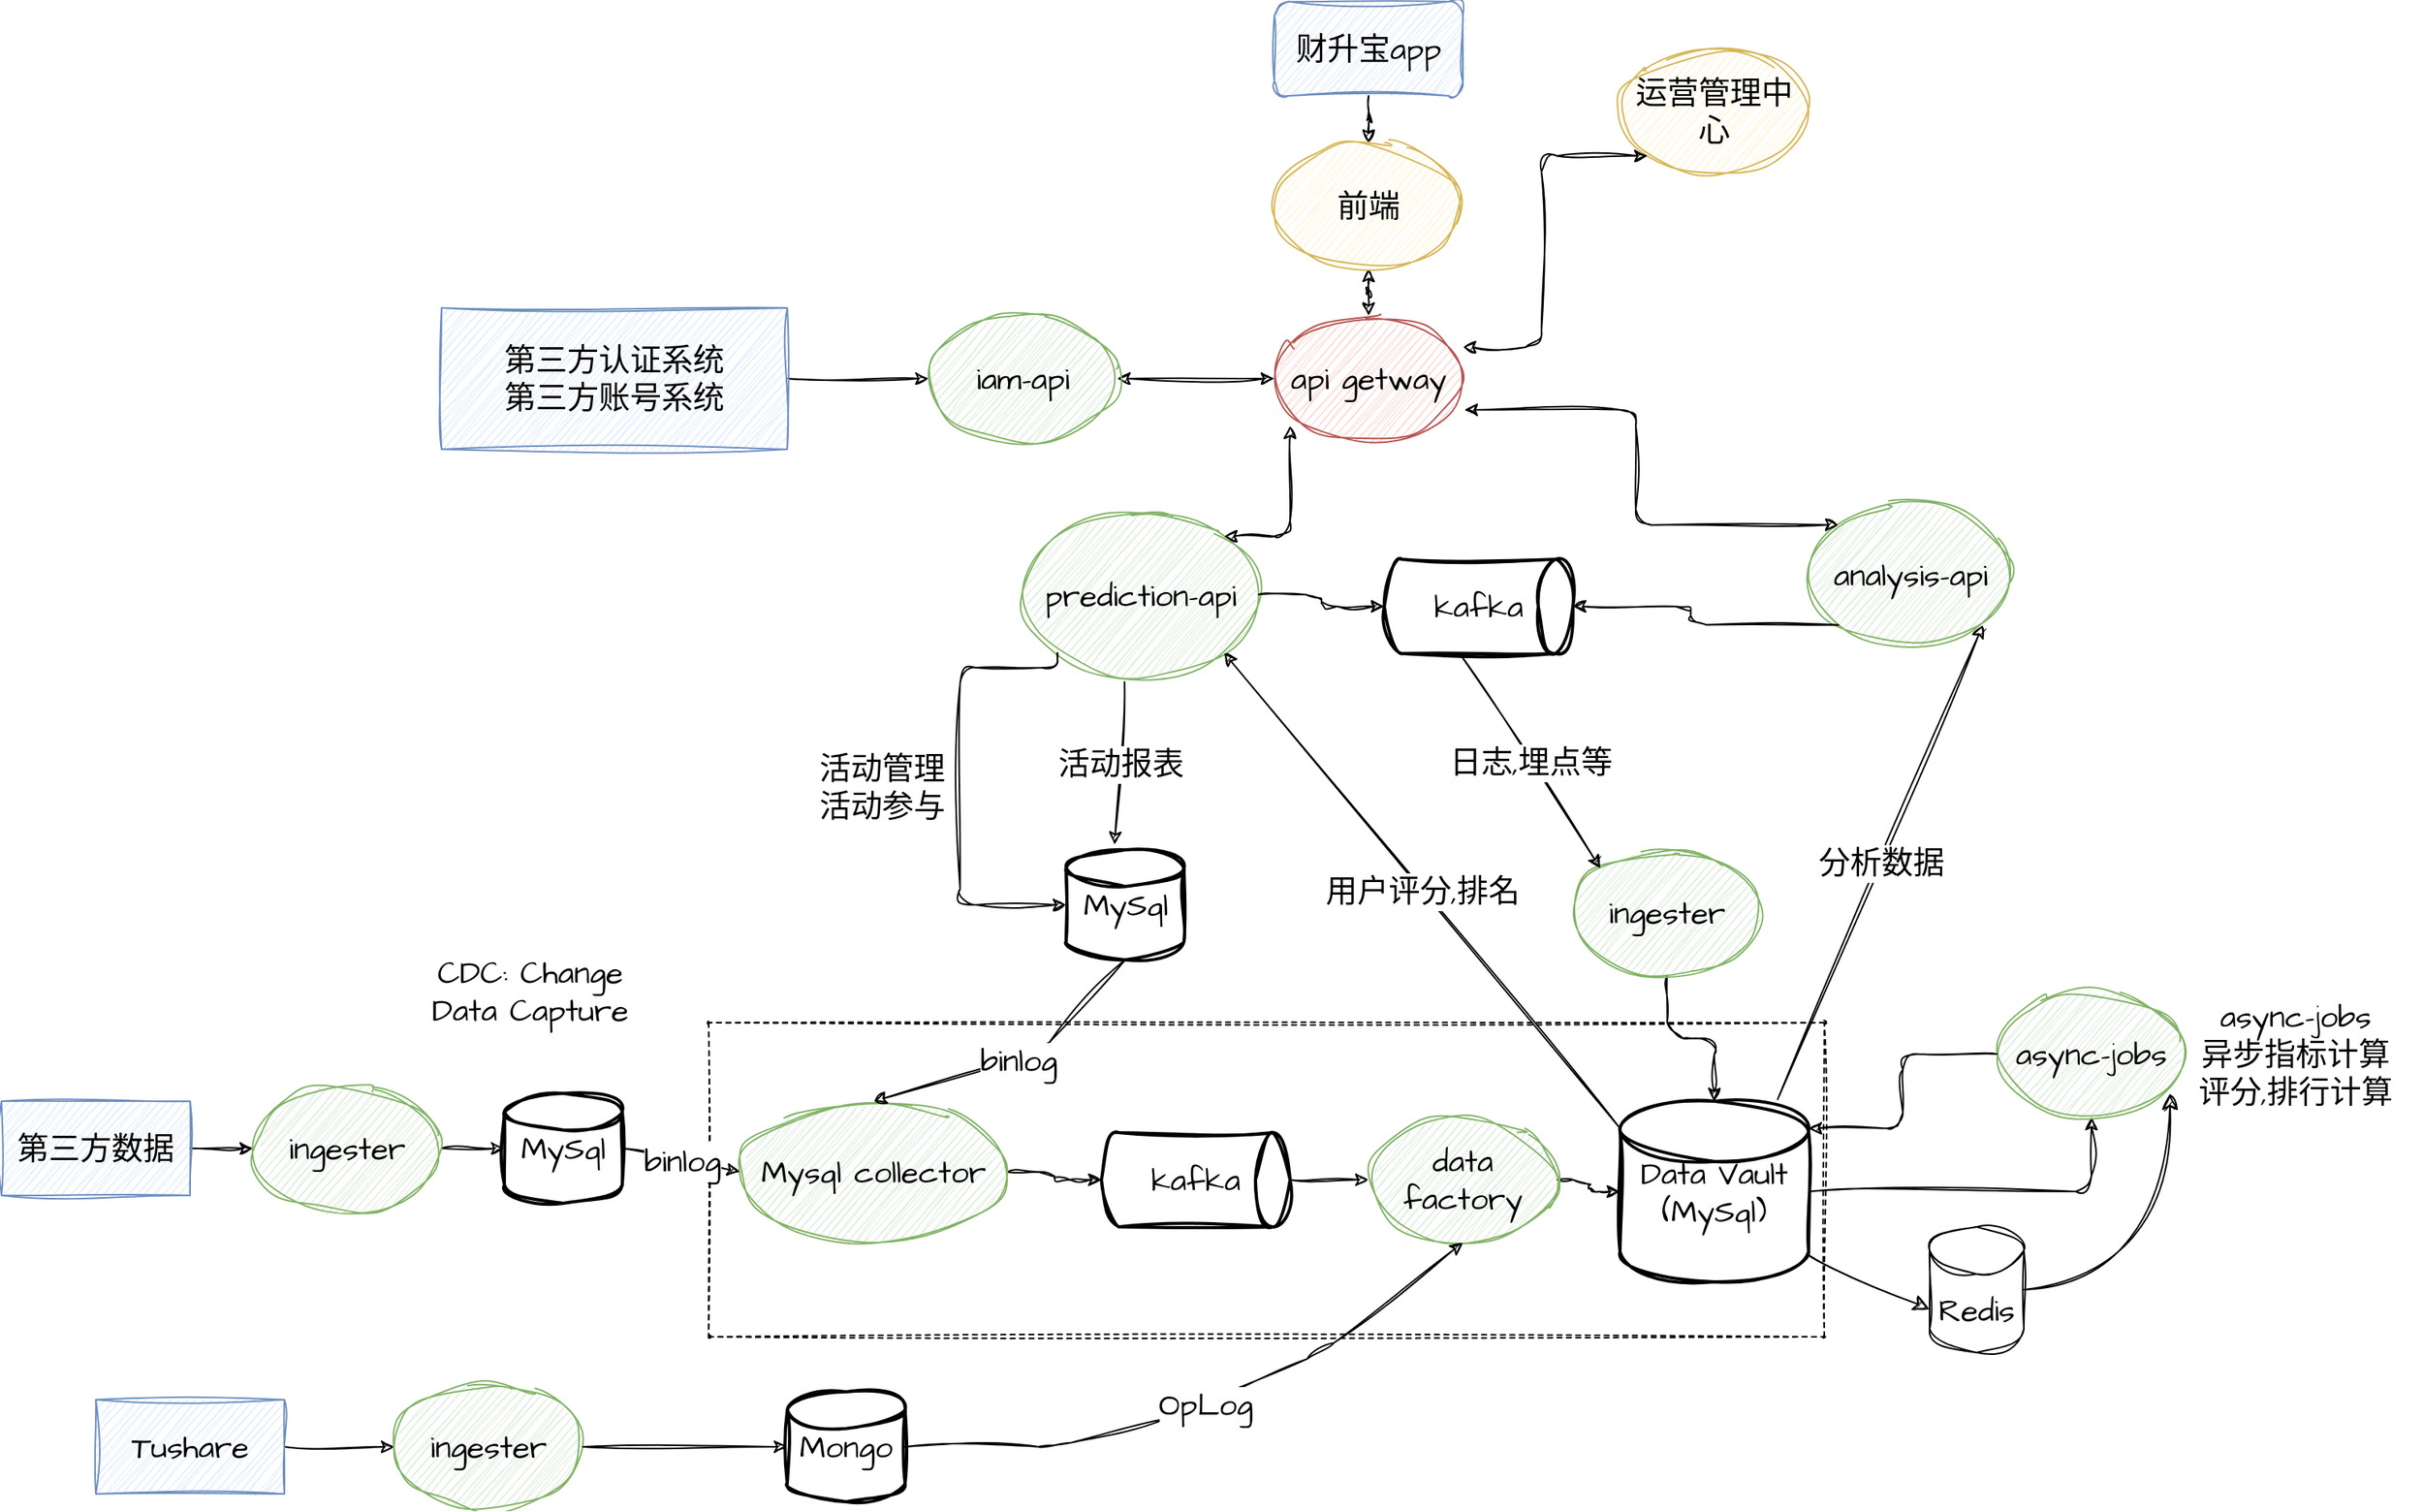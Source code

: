 <mxfile version="24.0.0" type="github">
  <diagram name="第 1 页" id="CqfJpMXLUFQ-ktBWdgsW">
    <mxGraphModel dx="2261" dy="746" grid="1" gridSize="10" guides="1" tooltips="1" connect="1" arrows="1" fold="1" page="1" pageScale="1" pageWidth="827" pageHeight="1169" math="0" shadow="0">
      <root>
        <mxCell id="0" />
        <mxCell id="1" parent="0" />
        <mxCell id="CY7bn2U5G2FyL865CAwu-35" value="" style="edgeStyle=orthogonalEdgeStyle;rounded=1;sketch=1;hachureGap=4;jiggle=2;curveFitting=1;orthogonalLoop=1;jettySize=auto;html=1;fontFamily=Architects Daughter;fontSource=https%3A%2F%2Ffonts.googleapis.com%2Fcss%3Ffamily%3DArchitects%2BDaughter;fontSize=16;" parent="1" source="CY7bn2U5G2FyL865CAwu-28" target="CY7bn2U5G2FyL865CAwu-29" edge="1">
          <mxGeometry relative="1" as="geometry" />
        </mxCell>
        <mxCell id="CY7bn2U5G2FyL865CAwu-28" value="财升宝app" style="rounded=1;whiteSpace=wrap;html=1;sketch=1;hachureGap=4;jiggle=2;curveFitting=1;fontFamily=Architects Daughter;fontSource=https%3A%2F%2Ffonts.googleapis.com%2Fcss%3Ffamily%3DArchitects%2BDaughter;fontSize=20;fillColor=#dae8fc;strokeColor=#6c8ebf;" parent="1" vertex="1">
          <mxGeometry x="350" y="250" width="120" height="60" as="geometry" />
        </mxCell>
        <mxCell id="CY7bn2U5G2FyL865CAwu-36" value="" style="edgeStyle=orthogonalEdgeStyle;rounded=1;sketch=1;hachureGap=4;jiggle=2;curveFitting=1;orthogonalLoop=1;jettySize=auto;html=1;fontFamily=Architects Daughter;fontSource=https%3A%2F%2Ffonts.googleapis.com%2Fcss%3Ffamily%3DArchitects%2BDaughter;fontSize=16;startArrow=classic;startFill=1;" parent="1" source="CY7bn2U5G2FyL865CAwu-29" target="CY7bn2U5G2FyL865CAwu-32" edge="1">
          <mxGeometry relative="1" as="geometry" />
        </mxCell>
        <mxCell id="CY7bn2U5G2FyL865CAwu-29" value="前端" style="ellipse;whiteSpace=wrap;html=1;rounded=1;sketch=1;hachureGap=4;jiggle=2;curveFitting=1;fontFamily=Architects Daughter;fontSource=https%3A%2F%2Ffonts.googleapis.com%2Fcss%3Ffamily%3DArchitects%2BDaughter;fontSize=20;fillColor=#fff2cc;strokeColor=#d6b656;" parent="1" vertex="1">
          <mxGeometry x="350" y="340" width="120" height="80" as="geometry" />
        </mxCell>
        <mxCell id="CY7bn2U5G2FyL865CAwu-32" value="api getway" style="ellipse;whiteSpace=wrap;html=1;rounded=1;sketch=1;hachureGap=4;jiggle=2;curveFitting=1;fontFamily=Architects Daughter;fontSource=https%3A%2F%2Ffonts.googleapis.com%2Fcss%3Ffamily%3DArchitects%2BDaughter;fontSize=20;fillColor=#f8cecc;strokeColor=#b85450;" parent="1" vertex="1">
          <mxGeometry x="350" y="450" width="120" height="80" as="geometry" />
        </mxCell>
        <mxCell id="CY7bn2U5G2FyL865CAwu-33" value="运营管理中心" style="ellipse;whiteSpace=wrap;html=1;rounded=1;sketch=1;hachureGap=4;jiggle=2;curveFitting=1;fontFamily=Architects Daughter;fontSource=https%3A%2F%2Ffonts.googleapis.com%2Fcss%3Ffamily%3DArchitects%2BDaughter;fontSize=20;fillColor=#fff2cc;strokeColor=#d6b656;" parent="1" vertex="1">
          <mxGeometry x="570" y="280" width="120" height="80" as="geometry" />
        </mxCell>
        <mxCell id="CY7bn2U5G2FyL865CAwu-37" style="edgeStyle=orthogonalEdgeStyle;rounded=1;sketch=1;hachureGap=4;jiggle=2;curveFitting=1;orthogonalLoop=1;jettySize=auto;html=1;exitX=0;exitY=1;exitDx=0;exitDy=0;entryX=1;entryY=0.25;entryDx=0;entryDy=0;entryPerimeter=0;fontFamily=Architects Daughter;fontSource=https%3A%2F%2Ffonts.googleapis.com%2Fcss%3Ffamily%3DArchitects%2BDaughter;fontSize=16;startArrow=classic;startFill=1;" parent="1" source="CY7bn2U5G2FyL865CAwu-33" target="CY7bn2U5G2FyL865CAwu-32" edge="1">
          <mxGeometry relative="1" as="geometry" />
        </mxCell>
        <mxCell id="CY7bn2U5G2FyL865CAwu-39" value="" style="edgeStyle=orthogonalEdgeStyle;rounded=1;sketch=1;hachureGap=4;jiggle=2;curveFitting=1;orthogonalLoop=1;jettySize=auto;html=1;fontFamily=Architects Daughter;fontSource=https%3A%2F%2Ffonts.googleapis.com%2Fcss%3Ffamily%3DArchitects%2BDaughter;fontSize=16;startArrow=classic;startFill=1;" parent="1" source="CY7bn2U5G2FyL865CAwu-38" target="CY7bn2U5G2FyL865CAwu-32" edge="1">
          <mxGeometry relative="1" as="geometry" />
        </mxCell>
        <mxCell id="CY7bn2U5G2FyL865CAwu-38" value="iam-api" style="ellipse;whiteSpace=wrap;html=1;rounded=1;sketch=1;hachureGap=4;jiggle=2;curveFitting=1;fontFamily=Architects Daughter;fontSource=https%3A%2F%2Ffonts.googleapis.com%2Fcss%3Ffamily%3DArchitects%2BDaughter;fontSize=20;fillColor=#d5e8d4;strokeColor=#82b366;" parent="1" vertex="1">
          <mxGeometry x="130" y="450" width="120" height="80" as="geometry" />
        </mxCell>
        <mxCell id="CY7bn2U5G2FyL865CAwu-41" value="" style="edgeStyle=orthogonalEdgeStyle;rounded=1;sketch=1;hachureGap=4;jiggle=2;curveFitting=1;orthogonalLoop=1;jettySize=auto;html=1;fontFamily=Architects Daughter;fontSource=https%3A%2F%2Ffonts.googleapis.com%2Fcss%3Ffamily%3DArchitects%2BDaughter;fontSize=16;" parent="1" source="CY7bn2U5G2FyL865CAwu-40" target="CY7bn2U5G2FyL865CAwu-38" edge="1">
          <mxGeometry relative="1" as="geometry" />
        </mxCell>
        <mxCell id="CY7bn2U5G2FyL865CAwu-40" value="第三方认证系统&lt;br&gt;第三方账号系统" style="rounded=0;whiteSpace=wrap;html=1;sketch=1;hachureGap=4;jiggle=2;curveFitting=1;fontFamily=Architects Daughter;fontSource=https%3A%2F%2Ffonts.googleapis.com%2Fcss%3Ffamily%3DArchitects%2BDaughter;fontSize=20;fillColor=#dae8fc;strokeColor=#6c8ebf;" parent="1" vertex="1">
          <mxGeometry x="-180" y="445" width="220" height="90" as="geometry" />
        </mxCell>
        <mxCell id="CY7bn2U5G2FyL865CAwu-42" value="prediction-api" style="ellipse;whiteSpace=wrap;html=1;rounded=1;sketch=1;hachureGap=4;jiggle=2;curveFitting=1;fontFamily=Architects Daughter;fontSource=https%3A%2F%2Ffonts.googleapis.com%2Fcss%3Ffamily%3DArchitects%2BDaughter;fontSize=20;fillColor=#d5e8d4;strokeColor=#82b366;" parent="1" vertex="1">
          <mxGeometry x="190" y="575" width="150" height="105" as="geometry" />
        </mxCell>
        <mxCell id="CY7bn2U5G2FyL865CAwu-43" style="edgeStyle=orthogonalEdgeStyle;rounded=1;sketch=1;hachureGap=4;jiggle=2;curveFitting=1;orthogonalLoop=1;jettySize=auto;html=1;exitX=1;exitY=0;exitDx=0;exitDy=0;entryX=0.083;entryY=0.875;entryDx=0;entryDy=0;entryPerimeter=0;fontFamily=Architects Daughter;fontSource=https%3A%2F%2Ffonts.googleapis.com%2Fcss%3Ffamily%3DArchitects%2BDaughter;fontSize=16;startArrow=classic;startFill=1;" parent="1" source="CY7bn2U5G2FyL865CAwu-42" target="CY7bn2U5G2FyL865CAwu-32" edge="1">
          <mxGeometry relative="1" as="geometry" />
        </mxCell>
        <mxCell id="CY7bn2U5G2FyL865CAwu-47" value="MySql" style="strokeWidth=2;html=1;shape=mxgraph.flowchart.database;whiteSpace=wrap;rounded=1;sketch=1;hachureGap=4;jiggle=2;curveFitting=1;fontFamily=Architects Daughter;fontSource=https%3A%2F%2Ffonts.googleapis.com%2Fcss%3Ffamily%3DArchitects%2BDaughter;fontSize=20;" parent="1" vertex="1">
          <mxGeometry x="217.5" y="790" width="75" height="70" as="geometry" />
        </mxCell>
        <mxCell id="CY7bn2U5G2FyL865CAwu-50" value="" style="endArrow=classic;html=1;rounded=1;sketch=1;hachureGap=4;jiggle=2;curveFitting=1;fontFamily=Architects Daughter;fontSource=https%3A%2F%2Ffonts.googleapis.com%2Fcss%3Ffamily%3DArchitects%2BDaughter;fontSize=16;exitX=0.431;exitY=1.03;exitDx=0;exitDy=0;exitPerimeter=0;entryX=0.411;entryY=-0.046;entryDx=0;entryDy=0;entryPerimeter=0;" parent="1" source="CY7bn2U5G2FyL865CAwu-42" target="CY7bn2U5G2FyL865CAwu-47" edge="1">
          <mxGeometry relative="1" as="geometry">
            <mxPoint x="260" y="750" as="sourcePoint" />
            <mxPoint x="360" y="750" as="targetPoint" />
          </mxGeometry>
        </mxCell>
        <mxCell id="CY7bn2U5G2FyL865CAwu-51" value="活动报表" style="edgeLabel;resizable=0;html=1;align=center;verticalAlign=middle;rounded=1;sketch=1;hachureGap=4;jiggle=2;curveFitting=1;fontFamily=Architects Daughter;fontSource=https%3A%2F%2Ffonts.googleapis.com%2Fcss%3Ffamily%3DArchitects%2BDaughter;fontSize=20;" parent="CY7bn2U5G2FyL865CAwu-50" connectable="0" vertex="1">
          <mxGeometry relative="1" as="geometry" />
        </mxCell>
        <mxCell id="CY7bn2U5G2FyL865CAwu-54" style="edgeStyle=orthogonalEdgeStyle;rounded=1;sketch=1;hachureGap=4;jiggle=2;curveFitting=1;orthogonalLoop=1;jettySize=auto;html=1;exitX=0;exitY=1;exitDx=0;exitDy=0;entryX=0;entryY=0.5;entryDx=0;entryDy=0;entryPerimeter=0;fontFamily=Architects Daughter;fontSource=https%3A%2F%2Ffonts.googleapis.com%2Fcss%3Ffamily%3DArchitects%2BDaughter;fontSize=16;" parent="1" source="CY7bn2U5G2FyL865CAwu-42" target="CY7bn2U5G2FyL865CAwu-47" edge="1">
          <mxGeometry relative="1" as="geometry">
            <Array as="points">
              <mxPoint x="150" y="674" />
              <mxPoint x="150" y="825" />
            </Array>
          </mxGeometry>
        </mxCell>
        <mxCell id="CY7bn2U5G2FyL865CAwu-56" value="活动管理&lt;br&gt;活动参与" style="text;html=1;align=center;verticalAlign=middle;resizable=0;points=[];autosize=1;strokeColor=none;fillColor=none;fontSize=20;fontFamily=Architects Daughter;" parent="1" vertex="1">
          <mxGeometry x="50" y="720" width="100" height="60" as="geometry" />
        </mxCell>
        <mxCell id="abPBU4a1Cd3nzpU-o9RT-21" value="" style="edgeStyle=orthogonalEdgeStyle;rounded=1;sketch=1;hachureGap=4;jiggle=2;curveFitting=1;orthogonalLoop=1;jettySize=auto;html=1;fontFamily=Architects Daughter;fontSource=https%3A%2F%2Ffonts.googleapis.com%2Fcss%3Ffamily%3DArchitects%2BDaughter;fontSize=16;" parent="1" source="CY7bn2U5G2FyL865CAwu-57" target="CY7bn2U5G2FyL865CAwu-59" edge="1">
          <mxGeometry relative="1" as="geometry" />
        </mxCell>
        <mxCell id="CY7bn2U5G2FyL865CAwu-57" value="Mysql&amp;nbsp;collector" style="ellipse;whiteSpace=wrap;html=1;rounded=1;sketch=1;hachureGap=4;jiggle=2;curveFitting=1;fontFamily=Architects Daughter;fontSource=https%3A%2F%2Ffonts.googleapis.com%2Fcss%3Ffamily%3DArchitects%2BDaughter;fontSize=20;fillColor=#d5e8d4;strokeColor=#82b366;" parent="1" vertex="1">
          <mxGeometry x="10" y="950" width="170" height="90" as="geometry" />
        </mxCell>
        <mxCell id="abPBU4a1Cd3nzpU-o9RT-23" value="" style="edgeStyle=orthogonalEdgeStyle;rounded=1;sketch=1;hachureGap=4;jiggle=2;curveFitting=1;orthogonalLoop=1;jettySize=auto;html=1;fontFamily=Architects Daughter;fontSource=https%3A%2F%2Ffonts.googleapis.com%2Fcss%3Ffamily%3DArchitects%2BDaughter;fontSize=16;" parent="1" source="CY7bn2U5G2FyL865CAwu-58" target="CY7bn2U5G2FyL865CAwu-60" edge="1">
          <mxGeometry relative="1" as="geometry" />
        </mxCell>
        <mxCell id="CY7bn2U5G2FyL865CAwu-58" value="data factory" style="ellipse;whiteSpace=wrap;html=1;rounded=1;sketch=1;hachureGap=4;jiggle=2;curveFitting=1;fontFamily=Architects Daughter;fontSource=https%3A%2F%2Ffonts.googleapis.com%2Fcss%3Ffamily%3DArchitects%2BDaughter;fontSize=20;fillColor=#d5e8d4;strokeColor=#82b366;" parent="1" vertex="1">
          <mxGeometry x="410" y="960" width="120" height="80" as="geometry" />
        </mxCell>
        <mxCell id="abPBU4a1Cd3nzpU-o9RT-22" value="" style="edgeStyle=orthogonalEdgeStyle;rounded=1;sketch=1;hachureGap=4;jiggle=2;curveFitting=1;orthogonalLoop=1;jettySize=auto;html=1;fontFamily=Architects Daughter;fontSource=https%3A%2F%2Ffonts.googleapis.com%2Fcss%3Ffamily%3DArchitects%2BDaughter;fontSize=16;" parent="1" source="CY7bn2U5G2FyL865CAwu-59" target="CY7bn2U5G2FyL865CAwu-58" edge="1">
          <mxGeometry relative="1" as="geometry" />
        </mxCell>
        <mxCell id="CY7bn2U5G2FyL865CAwu-59" value="kafka" style="strokeWidth=2;html=1;shape=mxgraph.flowchart.direct_data;whiteSpace=wrap;rounded=1;sketch=1;hachureGap=4;jiggle=2;curveFitting=1;fontFamily=Architects Daughter;fontSource=https%3A%2F%2Ffonts.googleapis.com%2Fcss%3Ffamily%3DArchitects%2BDaughter;fontSize=20;" parent="1" vertex="1">
          <mxGeometry x="240" y="970" width="120" height="60" as="geometry" />
        </mxCell>
        <mxCell id="abPBU4a1Cd3nzpU-o9RT-25" style="edgeStyle=orthogonalEdgeStyle;rounded=1;sketch=1;hachureGap=4;jiggle=2;curveFitting=1;orthogonalLoop=1;jettySize=auto;html=1;entryX=0.5;entryY=1;entryDx=0;entryDy=0;fontFamily=Architects Daughter;fontSource=https%3A%2F%2Ffonts.googleapis.com%2Fcss%3Ffamily%3DArchitects%2BDaughter;fontSize=16;" parent="1" source="CY7bn2U5G2FyL865CAwu-60" target="CY7bn2U5G2FyL865CAwu-61" edge="1">
          <mxGeometry relative="1" as="geometry" />
        </mxCell>
        <mxCell id="CY7bn2U5G2FyL865CAwu-61" value="async-jobs" style="ellipse;whiteSpace=wrap;html=1;rounded=1;sketch=1;hachureGap=4;jiggle=2;curveFitting=1;fontFamily=Architects Daughter;fontSource=https%3A%2F%2Ffonts.googleapis.com%2Fcss%3Ffamily%3DArchitects%2BDaughter;fontSize=20;fillColor=#d5e8d4;strokeColor=#82b366;" parent="1" vertex="1">
          <mxGeometry x="810" y="880" width="120" height="80" as="geometry" />
        </mxCell>
        <mxCell id="abPBU4a1Cd3nzpU-o9RT-1" value="" style="edgeStyle=orthogonalEdgeStyle;rounded=1;sketch=1;hachureGap=4;jiggle=2;curveFitting=1;orthogonalLoop=1;jettySize=auto;html=1;fontFamily=Architects Daughter;fontSource=https%3A%2F%2Ffonts.googleapis.com%2Fcss%3Ffamily%3DArchitects%2BDaughter;fontSize=16;" parent="1" source="CY7bn2U5G2FyL865CAwu-63" target="CY7bn2U5G2FyL865CAwu-65" edge="1">
          <mxGeometry relative="1" as="geometry" />
        </mxCell>
        <mxCell id="CY7bn2U5G2FyL865CAwu-63" value="第三方数据" style="rounded=0;whiteSpace=wrap;html=1;sketch=1;hachureGap=4;jiggle=2;curveFitting=1;fontFamily=Architects Daughter;fontSource=https%3A%2F%2Ffonts.googleapis.com%2Fcss%3Ffamily%3DArchitects%2BDaughter;fontSize=20;fillColor=#dae8fc;strokeColor=#6c8ebf;" parent="1" vertex="1">
          <mxGeometry x="-460" y="950" width="120" height="60" as="geometry" />
        </mxCell>
        <mxCell id="abPBU4a1Cd3nzpU-o9RT-3" value="" style="edgeStyle=orthogonalEdgeStyle;rounded=1;sketch=1;hachureGap=4;jiggle=2;curveFitting=1;orthogonalLoop=1;jettySize=auto;html=1;fontFamily=Architects Daughter;fontSource=https%3A%2F%2Ffonts.googleapis.com%2Fcss%3Ffamily%3DArchitects%2BDaughter;fontSize=16;" parent="1" source="CY7bn2U5G2FyL865CAwu-64" target="CY7bn2U5G2FyL865CAwu-66" edge="1">
          <mxGeometry relative="1" as="geometry" />
        </mxCell>
        <mxCell id="CY7bn2U5G2FyL865CAwu-64" value="Tushare" style="rounded=0;whiteSpace=wrap;html=1;sketch=1;hachureGap=4;jiggle=2;curveFitting=1;fontFamily=Architects Daughter;fontSource=https%3A%2F%2Ffonts.googleapis.com%2Fcss%3Ffamily%3DArchitects%2BDaughter;fontSize=20;fillColor=#dae8fc;strokeColor=#6c8ebf;" parent="1" vertex="1">
          <mxGeometry x="-400" y="1140" width="120" height="60" as="geometry" />
        </mxCell>
        <mxCell id="abPBU4a1Cd3nzpU-o9RT-2" value="" style="edgeStyle=orthogonalEdgeStyle;rounded=1;sketch=1;hachureGap=4;jiggle=2;curveFitting=1;orthogonalLoop=1;jettySize=auto;html=1;fontFamily=Architects Daughter;fontSource=https%3A%2F%2Ffonts.googleapis.com%2Fcss%3Ffamily%3DArchitects%2BDaughter;fontSize=16;" parent="1" source="CY7bn2U5G2FyL865CAwu-65" target="CY7bn2U5G2FyL865CAwu-67" edge="1">
          <mxGeometry relative="1" as="geometry" />
        </mxCell>
        <mxCell id="CY7bn2U5G2FyL865CAwu-65" value="ingester" style="ellipse;whiteSpace=wrap;html=1;rounded=1;sketch=1;hachureGap=4;jiggle=2;curveFitting=1;fontFamily=Architects Daughter;fontSource=https%3A%2F%2Ffonts.googleapis.com%2Fcss%3Ffamily%3DArchitects%2BDaughter;fontSize=20;fillColor=#d5e8d4;strokeColor=#82b366;" parent="1" vertex="1">
          <mxGeometry x="-300" y="940" width="120" height="80" as="geometry" />
        </mxCell>
        <mxCell id="CY7bn2U5G2FyL865CAwu-66" value="ingester" style="ellipse;whiteSpace=wrap;html=1;rounded=1;sketch=1;hachureGap=4;jiggle=2;curveFitting=1;fontFamily=Architects Daughter;fontSource=https%3A%2F%2Ffonts.googleapis.com%2Fcss%3Ffamily%3DArchitects%2BDaughter;fontSize=20;fillColor=#d5e8d4;strokeColor=#82b366;" parent="1" vertex="1">
          <mxGeometry x="-210" y="1130" width="120" height="80" as="geometry" />
        </mxCell>
        <mxCell id="CY7bn2U5G2FyL865CAwu-67" value="MySql" style="strokeWidth=2;html=1;shape=mxgraph.flowchart.database;whiteSpace=wrap;rounded=1;sketch=1;hachureGap=4;jiggle=2;curveFitting=1;fontFamily=Architects Daughter;fontSource=https%3A%2F%2Ffonts.googleapis.com%2Fcss%3Ffamily%3DArchitects%2BDaughter;fontSize=20;" parent="1" vertex="1">
          <mxGeometry x="-140" y="945" width="75" height="70" as="geometry" />
        </mxCell>
        <mxCell id="CY7bn2U5G2FyL865CAwu-68" value="Mongo" style="strokeWidth=2;html=1;shape=mxgraph.flowchart.database;whiteSpace=wrap;rounded=1;sketch=1;hachureGap=4;jiggle=2;curveFitting=1;fontFamily=Architects Daughter;fontSource=https%3A%2F%2Ffonts.googleapis.com%2Fcss%3Ffamily%3DArchitects%2BDaughter;fontSize=20;" parent="1" vertex="1">
          <mxGeometry x="40" y="1135" width="75" height="70" as="geometry" />
        </mxCell>
        <mxCell id="CY7bn2U5G2FyL865CAwu-79" value="" style="swimlane;startSize=0;rounded=1;sketch=1;hachureGap=4;jiggle=2;curveFitting=1;fontFamily=Architects Daughter;fontSource=https%3A%2F%2Ffonts.googleapis.com%2Fcss%3Ffamily%3DArchitects%2BDaughter;fontSize=20;dashed=1;" parent="1" vertex="1">
          <mxGeometry x="-10" y="900" width="710" height="200" as="geometry">
            <mxRectangle x="10" y="900" width="50" height="40" as="alternateBounds" />
          </mxGeometry>
        </mxCell>
        <mxCell id="CY7bn2U5G2FyL865CAwu-60" value="Data Vault&lt;br&gt;(MySql)" style="strokeWidth=2;html=1;shape=mxgraph.flowchart.database;whiteSpace=wrap;rounded=1;sketch=1;hachureGap=4;jiggle=2;curveFitting=1;fontFamily=Architects Daughter;fontSource=https%3A%2F%2Ffonts.googleapis.com%2Fcss%3Ffamily%3DArchitects%2BDaughter;fontSize=20;" parent="CY7bn2U5G2FyL865CAwu-79" vertex="1">
          <mxGeometry x="580" y="50" width="120" height="115" as="geometry" />
        </mxCell>
        <mxCell id="CY7bn2U5G2FyL865CAwu-80" value="kafka" style="strokeWidth=2;html=1;shape=mxgraph.flowchart.direct_data;whiteSpace=wrap;rounded=1;sketch=1;hachureGap=4;jiggle=2;curveFitting=1;fontFamily=Architects Daughter;fontSource=https%3A%2F%2Ffonts.googleapis.com%2Fcss%3Ffamily%3DArchitects%2BDaughter;fontSize=20;" parent="1" vertex="1">
          <mxGeometry x="420" y="605" width="120" height="60" as="geometry" />
        </mxCell>
        <mxCell id="abPBU4a1Cd3nzpU-o9RT-27" style="edgeStyle=orthogonalEdgeStyle;rounded=1;sketch=1;hachureGap=4;jiggle=2;curveFitting=1;orthogonalLoop=1;jettySize=auto;html=1;exitX=0.5;exitY=1;exitDx=0;exitDy=0;fontFamily=Architects Daughter;fontSource=https%3A%2F%2Ffonts.googleapis.com%2Fcss%3Ffamily%3DArchitects%2BDaughter;fontSize=16;" parent="1" source="CY7bn2U5G2FyL865CAwu-82" target="CY7bn2U5G2FyL865CAwu-60" edge="1">
          <mxGeometry relative="1" as="geometry" />
        </mxCell>
        <mxCell id="CY7bn2U5G2FyL865CAwu-82" value="ingester" style="ellipse;whiteSpace=wrap;html=1;rounded=1;sketch=1;hachureGap=4;jiggle=2;curveFitting=1;fontFamily=Architects Daughter;fontSource=https%3A%2F%2Ffonts.googleapis.com%2Fcss%3Ffamily%3DArchitects%2BDaughter;fontSize=20;fillColor=#d5e8d4;strokeColor=#82b366;" parent="1" vertex="1">
          <mxGeometry x="540" y="790" width="120" height="80" as="geometry" />
        </mxCell>
        <mxCell id="abPBU4a1Cd3nzpU-o9RT-4" style="edgeStyle=orthogonalEdgeStyle;rounded=1;sketch=1;hachureGap=4;jiggle=2;curveFitting=1;orthogonalLoop=1;jettySize=auto;html=1;entryX=0;entryY=0.5;entryDx=0;entryDy=0;entryPerimeter=0;fontFamily=Architects Daughter;fontSource=https%3A%2F%2Ffonts.googleapis.com%2Fcss%3Ffamily%3DArchitects%2BDaughter;fontSize=16;" parent="1" source="CY7bn2U5G2FyL865CAwu-66" target="CY7bn2U5G2FyL865CAwu-68" edge="1">
          <mxGeometry relative="1" as="geometry" />
        </mxCell>
        <mxCell id="abPBU4a1Cd3nzpU-o9RT-5" value="" style="endArrow=classic;html=1;rounded=1;sketch=1;hachureGap=4;jiggle=2;curveFitting=1;fontFamily=Architects Daughter;fontSource=https%3A%2F%2Ffonts.googleapis.com%2Fcss%3Ffamily%3DArchitects%2BDaughter;fontSize=16;exitX=1;exitY=0.5;exitDx=0;exitDy=0;exitPerimeter=0;entryX=0.5;entryY=1;entryDx=0;entryDy=0;" parent="1" source="CY7bn2U5G2FyL865CAwu-68" target="CY7bn2U5G2FyL865CAwu-58" edge="1">
          <mxGeometry relative="1" as="geometry">
            <mxPoint x="210" y="970" as="sourcePoint" />
            <mxPoint x="310" y="970" as="targetPoint" />
            <Array as="points">
              <mxPoint x="210" y="1170" />
              <mxPoint x="290" y="1150" />
              <mxPoint x="380" y="1110" />
            </Array>
          </mxGeometry>
        </mxCell>
        <mxCell id="abPBU4a1Cd3nzpU-o9RT-6" value="OpLog" style="edgeLabel;resizable=0;html=1;align=center;verticalAlign=middle;rounded=1;sketch=1;hachureGap=4;jiggle=2;curveFitting=1;fontFamily=Architects Daughter;fontSource=https%3A%2F%2Ffonts.googleapis.com%2Fcss%3Ffamily%3DArchitects%2BDaughter;fontSize=20;" parent="abPBU4a1Cd3nzpU-o9RT-5" connectable="0" vertex="1">
          <mxGeometry relative="1" as="geometry" />
        </mxCell>
        <mxCell id="abPBU4a1Cd3nzpU-o9RT-15" value="" style="endArrow=classic;html=1;rounded=1;sketch=1;hachureGap=4;jiggle=2;curveFitting=1;fontFamily=Architects Daughter;fontSource=https%3A%2F%2Ffonts.googleapis.com%2Fcss%3Ffamily%3DArchitects%2BDaughter;fontSize=16;exitX=0.5;exitY=1;exitDx=0;exitDy=0;exitPerimeter=0;entryX=0.5;entryY=0;entryDx=0;entryDy=0;" parent="1" source="CY7bn2U5G2FyL865CAwu-47" target="CY7bn2U5G2FyL865CAwu-57" edge="1">
          <mxGeometry relative="1" as="geometry">
            <mxPoint x="210" y="970" as="sourcePoint" />
            <mxPoint x="310" y="970" as="targetPoint" />
            <Array as="points">
              <mxPoint x="200" y="920" />
            </Array>
          </mxGeometry>
        </mxCell>
        <mxCell id="abPBU4a1Cd3nzpU-o9RT-16" value="binlog" style="edgeLabel;resizable=0;html=1;align=center;verticalAlign=middle;rounded=1;sketch=1;hachureGap=4;jiggle=2;curveFitting=1;fontFamily=Architects Daughter;fontSource=https%3A%2F%2Ffonts.googleapis.com%2Fcss%3Ffamily%3DArchitects%2BDaughter;fontSize=20;" parent="abPBU4a1Cd3nzpU-o9RT-15" connectable="0" vertex="1">
          <mxGeometry relative="1" as="geometry" />
        </mxCell>
        <mxCell id="abPBU4a1Cd3nzpU-o9RT-18" value="" style="endArrow=classic;html=1;rounded=1;sketch=1;hachureGap=4;jiggle=2;curveFitting=1;fontFamily=Architects Daughter;fontSource=https%3A%2F%2Ffonts.googleapis.com%2Fcss%3Ffamily%3DArchitects%2BDaughter;fontSize=16;exitX=1;exitY=0.5;exitDx=0;exitDy=0;exitPerimeter=0;entryX=0;entryY=0.5;entryDx=0;entryDy=0;" parent="1" source="CY7bn2U5G2FyL865CAwu-67" target="CY7bn2U5G2FyL865CAwu-57" edge="1">
          <mxGeometry relative="1" as="geometry">
            <mxPoint x="210" y="970" as="sourcePoint" />
            <mxPoint x="310" y="970" as="targetPoint" />
          </mxGeometry>
        </mxCell>
        <mxCell id="abPBU4a1Cd3nzpU-o9RT-19" value="binlog" style="edgeLabel;resizable=0;html=1;align=center;verticalAlign=middle;rounded=1;sketch=1;hachureGap=4;jiggle=2;curveFitting=1;fontFamily=Architects Daughter;fontSource=https%3A%2F%2Ffonts.googleapis.com%2Fcss%3Ffamily%3DArchitects%2BDaughter;fontSize=20;" parent="abPBU4a1Cd3nzpU-o9RT-18" connectable="0" vertex="1">
          <mxGeometry relative="1" as="geometry" />
        </mxCell>
        <mxCell id="abPBU4a1Cd3nzpU-o9RT-24" style="edgeStyle=orthogonalEdgeStyle;rounded=1;sketch=1;hachureGap=4;jiggle=2;curveFitting=1;orthogonalLoop=1;jettySize=auto;html=1;entryX=1;entryY=0.15;entryDx=0;entryDy=0;entryPerimeter=0;fontFamily=Architects Daughter;fontSource=https%3A%2F%2Ffonts.googleapis.com%2Fcss%3Ffamily%3DArchitects%2BDaughter;fontSize=16;" parent="1" source="CY7bn2U5G2FyL865CAwu-61" target="CY7bn2U5G2FyL865CAwu-60" edge="1">
          <mxGeometry relative="1" as="geometry" />
        </mxCell>
        <mxCell id="abPBU4a1Cd3nzpU-o9RT-35" value="" style="endArrow=classic;html=1;rounded=1;sketch=1;hachureGap=4;jiggle=2;curveFitting=1;fontFamily=Architects Daughter;fontSource=https%3A%2F%2Ffonts.googleapis.com%2Fcss%3Ffamily%3DArchitects%2BDaughter;fontSize=16;entryX=1;entryY=1;entryDx=0;entryDy=0;exitX=0;exitY=0.15;exitDx=0;exitDy=0;exitPerimeter=0;" parent="1" source="CY7bn2U5G2FyL865CAwu-60" target="CY7bn2U5G2FyL865CAwu-42" edge="1">
          <mxGeometry relative="1" as="geometry">
            <mxPoint x="210" y="810" as="sourcePoint" />
            <mxPoint x="330" y="820" as="targetPoint" />
          </mxGeometry>
        </mxCell>
        <mxCell id="abPBU4a1Cd3nzpU-o9RT-36" value="用户评分,排名" style="edgeLabel;resizable=0;html=1;align=center;verticalAlign=middle;rounded=1;sketch=1;hachureGap=4;jiggle=2;curveFitting=1;fontFamily=Architects Daughter;fontSource=https%3A%2F%2Ffonts.googleapis.com%2Fcss%3Ffamily%3DArchitects%2BDaughter;fontSize=20;" parent="abPBU4a1Cd3nzpU-o9RT-35" connectable="0" vertex="1">
          <mxGeometry relative="1" as="geometry" />
        </mxCell>
        <mxCell id="abPBU4a1Cd3nzpU-o9RT-38" value="async-jobs&lt;br&gt;异步指标计算&lt;br&gt;评分,排行计算" style="text;html=1;strokeColor=none;fillColor=none;align=center;verticalAlign=middle;whiteSpace=wrap;rounded=0;fontSize=20;fontFamily=Architects Daughter;" parent="1" vertex="1">
          <mxGeometry x="920" y="870" width="160" height="100" as="geometry" />
        </mxCell>
        <mxCell id="abPBU4a1Cd3nzpU-o9RT-45" value="CDC: Change Data Capture" style="text;html=1;strokeColor=none;fillColor=none;align=center;verticalAlign=middle;whiteSpace=wrap;rounded=0;fontSize=20;fontFamily=Architects Daughter;" parent="1" vertex="1">
          <mxGeometry x="-200" y="840" width="153" height="80" as="geometry" />
        </mxCell>
        <mxCell id="abPBU4a1Cd3nzpU-o9RT-51" style="edgeStyle=orthogonalEdgeStyle;rounded=1;sketch=1;hachureGap=4;jiggle=2;curveFitting=1;orthogonalLoop=1;jettySize=auto;html=1;exitX=0.5;exitY=1;exitDx=0;exitDy=0;exitPerimeter=0;fontFamily=Architects Daughter;fontSource=https%3A%2F%2Ffonts.googleapis.com%2Fcss%3Ffamily%3DArchitects%2BDaughter;fontSize=16;" parent="1" source="CY7bn2U5G2FyL865CAwu-80" target="CY7bn2U5G2FyL865CAwu-80" edge="1">
          <mxGeometry relative="1" as="geometry" />
        </mxCell>
        <mxCell id="abPBU4a1Cd3nzpU-o9RT-58" style="edgeStyle=orthogonalEdgeStyle;rounded=1;sketch=1;hachureGap=4;jiggle=2;curveFitting=1;orthogonalLoop=1;jettySize=auto;html=1;exitX=1;exitY=0.5;exitDx=0;exitDy=0;entryX=0;entryY=0.5;entryDx=0;entryDy=0;entryPerimeter=0;fontFamily=Architects Daughter;fontSource=https%3A%2F%2Ffonts.googleapis.com%2Fcss%3Ffamily%3DArchitects%2BDaughter;fontSize=16;" parent="1" source="CY7bn2U5G2FyL865CAwu-42" target="CY7bn2U5G2FyL865CAwu-80" edge="1">
          <mxGeometry relative="1" as="geometry" />
        </mxCell>
        <mxCell id="abPBU4a1Cd3nzpU-o9RT-61" value="analysis-api" style="ellipse;whiteSpace=wrap;html=1;rounded=1;sketch=1;hachureGap=4;jiggle=2;curveFitting=1;fontFamily=Architects Daughter;fontSource=https%3A%2F%2Ffonts.googleapis.com%2Fcss%3Ffamily%3DArchitects%2BDaughter;fontSize=20;fillColor=#d5e8d4;strokeColor=#82b366;" parent="1" vertex="1">
          <mxGeometry x="690" y="570" width="130" height="90" as="geometry" />
        </mxCell>
        <mxCell id="abPBU4a1Cd3nzpU-o9RT-63" value="" style="endArrow=classic;html=1;rounded=1;sketch=1;hachureGap=4;jiggle=2;curveFitting=1;fontFamily=Architects Daughter;fontSource=https%3A%2F%2Ffonts.googleapis.com%2Fcss%3Ffamily%3DArchitects%2BDaughter;fontSize=16;entryX=0;entryY=0;entryDx=0;entryDy=0;exitX=0.404;exitY=1.013;exitDx=0;exitDy=0;exitPerimeter=0;" parent="1" source="CY7bn2U5G2FyL865CAwu-80" target="CY7bn2U5G2FyL865CAwu-82" edge="1">
          <mxGeometry relative="1" as="geometry">
            <mxPoint x="210" y="640" as="sourcePoint" />
            <mxPoint x="310" y="640" as="targetPoint" />
          </mxGeometry>
        </mxCell>
        <mxCell id="abPBU4a1Cd3nzpU-o9RT-64" value="日志,埋点等" style="edgeLabel;resizable=0;html=1;align=center;verticalAlign=middle;rounded=1;sketch=1;hachureGap=4;jiggle=2;curveFitting=1;fontFamily=Architects Daughter;fontSource=https%3A%2F%2Ffonts.googleapis.com%2Fcss%3Ffamily%3DArchitects%2BDaughter;fontSize=20;" parent="abPBU4a1Cd3nzpU-o9RT-63" connectable="0" vertex="1">
          <mxGeometry relative="1" as="geometry" />
        </mxCell>
        <mxCell id="abPBU4a1Cd3nzpU-o9RT-65" style="edgeStyle=orthogonalEdgeStyle;rounded=1;sketch=1;hachureGap=4;jiggle=2;curveFitting=1;orthogonalLoop=1;jettySize=auto;html=1;exitX=0;exitY=0;exitDx=0;exitDy=0;entryX=1.008;entryY=0.749;entryDx=0;entryDy=0;entryPerimeter=0;fontFamily=Architects Daughter;fontSource=https%3A%2F%2Ffonts.googleapis.com%2Fcss%3Ffamily%3DArchitects%2BDaughter;fontSize=16;startArrow=classic;startFill=1;" parent="1" source="abPBU4a1Cd3nzpU-o9RT-61" target="CY7bn2U5G2FyL865CAwu-32" edge="1">
          <mxGeometry relative="1" as="geometry" />
        </mxCell>
        <mxCell id="abPBU4a1Cd3nzpU-o9RT-66" value="" style="endArrow=none;html=1;rounded=1;sketch=1;hachureGap=4;jiggle=2;curveFitting=1;fontFamily=Architects Daughter;fontSource=https%3A%2F%2Ffonts.googleapis.com%2Fcss%3Ffamily%3DArchitects%2BDaughter;fontSize=16;entryX=0.836;entryY=-0.01;entryDx=0;entryDy=0;entryPerimeter=0;exitX=1;exitY=1;exitDx=0;exitDy=0;startArrow=classic;startFill=1;endFill=0;" parent="1" source="abPBU4a1Cd3nzpU-o9RT-61" target="CY7bn2U5G2FyL865CAwu-60" edge="1">
          <mxGeometry relative="1" as="geometry">
            <mxPoint x="210" y="800" as="sourcePoint" />
            <mxPoint x="310" y="800" as="targetPoint" />
          </mxGeometry>
        </mxCell>
        <mxCell id="abPBU4a1Cd3nzpU-o9RT-67" value="分析数据" style="edgeLabel;resizable=0;html=1;align=center;verticalAlign=middle;rounded=1;sketch=1;hachureGap=4;jiggle=2;curveFitting=1;fontFamily=Architects Daughter;fontSource=https%3A%2F%2Ffonts.googleapis.com%2Fcss%3Ffamily%3DArchitects%2BDaughter;fontSize=20;" parent="abPBU4a1Cd3nzpU-o9RT-66" connectable="0" vertex="1">
          <mxGeometry relative="1" as="geometry" />
        </mxCell>
        <mxCell id="abPBU4a1Cd3nzpU-o9RT-68" style="edgeStyle=orthogonalEdgeStyle;rounded=1;sketch=1;hachureGap=4;jiggle=2;curveFitting=1;orthogonalLoop=1;jettySize=auto;html=1;exitX=0;exitY=1;exitDx=0;exitDy=0;entryX=1;entryY=0.5;entryDx=0;entryDy=0;entryPerimeter=0;fontFamily=Architects Daughter;fontSource=https%3A%2F%2Ffonts.googleapis.com%2Fcss%3Ffamily%3DArchitects%2BDaughter;fontSize=16;" parent="1" source="abPBU4a1Cd3nzpU-o9RT-61" target="CY7bn2U5G2FyL865CAwu-80" edge="1">
          <mxGeometry relative="1" as="geometry" />
        </mxCell>
        <mxCell id="IKyCD4LLR6X0CQVE4MJ9-5" style="edgeStyle=none;curved=1;rounded=0;sketch=1;hachureGap=4;jiggle=2;curveFitting=1;orthogonalLoop=1;jettySize=auto;html=1;exitX=1;exitY=0.5;exitDx=0;exitDy=0;exitPerimeter=0;entryX=0;entryY=0.75;entryDx=0;entryDy=0;fontFamily=Architects Daughter;fontSource=https%3A%2F%2Ffonts.googleapis.com%2Fcss%3Ffamily%3DArchitects%2BDaughter;fontSize=16;startSize=8;endSize=8;" parent="1" source="IKyCD4LLR6X0CQVE4MJ9-1" target="abPBU4a1Cd3nzpU-o9RT-38" edge="1">
          <mxGeometry relative="1" as="geometry">
            <Array as="points">
              <mxPoint x="920" y="1060" />
            </Array>
          </mxGeometry>
        </mxCell>
        <mxCell id="IKyCD4LLR6X0CQVE4MJ9-1" value="Redis" style="shape=cylinder3;whiteSpace=wrap;html=1;boundedLbl=1;backgroundOutline=1;size=15;sketch=1;hachureGap=4;jiggle=2;curveFitting=1;fontFamily=Architects Daughter;fontSource=https%3A%2F%2Ffonts.googleapis.com%2Fcss%3Ffamily%3DArchitects%2BDaughter;fontSize=20;" parent="1" vertex="1">
          <mxGeometry x="767" y="1030" width="60" height="80" as="geometry" />
        </mxCell>
        <mxCell id="IKyCD4LLR6X0CQVE4MJ9-4" style="edgeStyle=none;curved=1;rounded=0;sketch=1;hachureGap=4;jiggle=2;curveFitting=1;orthogonalLoop=1;jettySize=auto;html=1;exitX=1;exitY=0.85;exitDx=0;exitDy=0;exitPerimeter=0;entryX=0;entryY=0;entryDx=0;entryDy=52.5;entryPerimeter=0;fontFamily=Architects Daughter;fontSource=https%3A%2F%2Ffonts.googleapis.com%2Fcss%3Ffamily%3DArchitects%2BDaughter;fontSize=16;startSize=8;endSize=8;" parent="1" source="CY7bn2U5G2FyL865CAwu-60" target="IKyCD4LLR6X0CQVE4MJ9-1" edge="1">
          <mxGeometry relative="1" as="geometry" />
        </mxCell>
      </root>
    </mxGraphModel>
  </diagram>
</mxfile>
